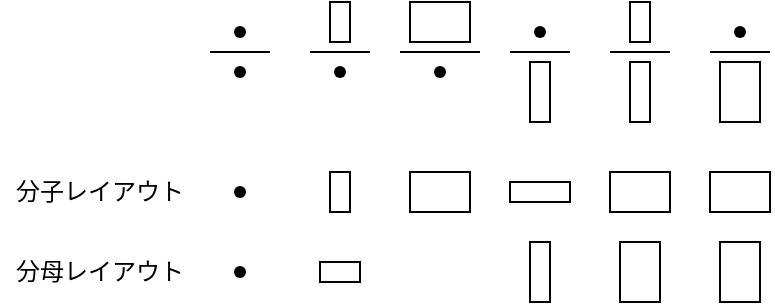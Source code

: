 <mxfile version="21.6.5" type="device">
  <diagram name="ページ1" id="DgdRawJ_pFXbL9cYIUQ6">
    <mxGraphModel dx="830" dy="464" grid="1" gridSize="5" guides="1" tooltips="1" connect="1" arrows="1" fold="1" page="1" pageScale="1" pageWidth="600" pageHeight="600" math="0" shadow="0">
      <root>
        <mxCell id="0" />
        <mxCell id="1" parent="0" />
        <mxCell id="YAX1VRSou8yC6bTVx7NF-1" value="" style="shape=waypoint;sketch=0;fillStyle=solid;size=6;pointerEvents=1;points=[];fillColor=none;resizable=0;rotatable=0;perimeter=centerPerimeter;snapToPoint=1;" vertex="1" parent="1">
          <mxGeometry x="160" y="80" width="20" height="20" as="geometry" />
        </mxCell>
        <mxCell id="YAX1VRSou8yC6bTVx7NF-2" value="" style="endArrow=none;html=1;rounded=0;" edge="1" parent="1">
          <mxGeometry width="50" height="50" relative="1" as="geometry">
            <mxPoint x="155" y="100" as="sourcePoint" />
            <mxPoint x="185" y="100" as="targetPoint" />
          </mxGeometry>
        </mxCell>
        <mxCell id="YAX1VRSou8yC6bTVx7NF-3" value="" style="shape=waypoint;sketch=0;fillStyle=solid;size=6;pointerEvents=1;points=[];fillColor=none;resizable=0;rotatable=0;perimeter=centerPerimeter;snapToPoint=1;" vertex="1" parent="1">
          <mxGeometry x="160" y="100" width="20" height="20" as="geometry" />
        </mxCell>
        <mxCell id="YAX1VRSou8yC6bTVx7NF-4" value="分子レイアウト" style="text;html=1;strokeColor=none;fillColor=none;align=center;verticalAlign=middle;whiteSpace=wrap;rounded=0;" vertex="1" parent="1">
          <mxGeometry x="50" y="160" width="100" height="20" as="geometry" />
        </mxCell>
        <mxCell id="YAX1VRSou8yC6bTVx7NF-5" value="分母レイアウト" style="text;html=1;strokeColor=none;fillColor=none;align=center;verticalAlign=middle;whiteSpace=wrap;rounded=0;" vertex="1" parent="1">
          <mxGeometry x="50" y="200" width="100" height="20" as="geometry" />
        </mxCell>
        <mxCell id="YAX1VRSou8yC6bTVx7NF-7" value="" style="endArrow=none;html=1;rounded=0;" edge="1" parent="1">
          <mxGeometry width="50" height="50" relative="1" as="geometry">
            <mxPoint x="205" y="100" as="sourcePoint" />
            <mxPoint x="235" y="100" as="targetPoint" />
          </mxGeometry>
        </mxCell>
        <mxCell id="YAX1VRSou8yC6bTVx7NF-8" value="" style="shape=waypoint;sketch=0;fillStyle=solid;size=6;pointerEvents=1;points=[];fillColor=none;resizable=0;rotatable=0;perimeter=centerPerimeter;snapToPoint=1;" vertex="1" parent="1">
          <mxGeometry x="210" y="100" width="20" height="20" as="geometry" />
        </mxCell>
        <mxCell id="YAX1VRSou8yC6bTVx7NF-9" value="" style="rounded=0;whiteSpace=wrap;html=1;" vertex="1" parent="1">
          <mxGeometry x="215" y="75" width="10" height="20" as="geometry" />
        </mxCell>
        <mxCell id="YAX1VRSou8yC6bTVx7NF-10" value="" style="endArrow=none;html=1;rounded=0;" edge="1" parent="1">
          <mxGeometry width="50" height="50" relative="1" as="geometry">
            <mxPoint x="250" y="100" as="sourcePoint" />
            <mxPoint x="290" y="100" as="targetPoint" />
          </mxGeometry>
        </mxCell>
        <mxCell id="YAX1VRSou8yC6bTVx7NF-11" value="" style="shape=waypoint;sketch=0;fillStyle=solid;size=6;pointerEvents=1;points=[];fillColor=none;resizable=0;rotatable=0;perimeter=centerPerimeter;snapToPoint=1;" vertex="1" parent="1">
          <mxGeometry x="260" y="100" width="20" height="20" as="geometry" />
        </mxCell>
        <mxCell id="YAX1VRSou8yC6bTVx7NF-12" value="" style="rounded=0;whiteSpace=wrap;html=1;" vertex="1" parent="1">
          <mxGeometry x="255" y="75" width="30" height="20" as="geometry" />
        </mxCell>
        <mxCell id="YAX1VRSou8yC6bTVx7NF-13" value="" style="endArrow=none;html=1;rounded=0;" edge="1" parent="1">
          <mxGeometry width="50" height="50" relative="1" as="geometry">
            <mxPoint x="305" y="100" as="sourcePoint" />
            <mxPoint x="335" y="100" as="targetPoint" />
          </mxGeometry>
        </mxCell>
        <mxCell id="YAX1VRSou8yC6bTVx7NF-14" value="" style="shape=waypoint;sketch=0;fillStyle=solid;size=6;pointerEvents=1;points=[];fillColor=none;resizable=0;rotatable=0;perimeter=centerPerimeter;snapToPoint=1;" vertex="1" parent="1">
          <mxGeometry x="310" y="80" width="20" height="20" as="geometry" />
        </mxCell>
        <mxCell id="YAX1VRSou8yC6bTVx7NF-15" value="" style="rounded=0;whiteSpace=wrap;html=1;" vertex="1" parent="1">
          <mxGeometry x="315" y="105" width="10" height="30" as="geometry" />
        </mxCell>
        <mxCell id="YAX1VRSou8yC6bTVx7NF-16" value="" style="endArrow=none;html=1;rounded=0;" edge="1" parent="1">
          <mxGeometry width="50" height="50" relative="1" as="geometry">
            <mxPoint x="355" y="100" as="sourcePoint" />
            <mxPoint x="385" y="100" as="targetPoint" />
          </mxGeometry>
        </mxCell>
        <mxCell id="YAX1VRSou8yC6bTVx7NF-18" value="" style="rounded=0;whiteSpace=wrap;html=1;" vertex="1" parent="1">
          <mxGeometry x="365" y="105" width="10" height="30" as="geometry" />
        </mxCell>
        <mxCell id="YAX1VRSou8yC6bTVx7NF-19" value="" style="rounded=0;whiteSpace=wrap;html=1;" vertex="1" parent="1">
          <mxGeometry x="365" y="75" width="10" height="20" as="geometry" />
        </mxCell>
        <mxCell id="YAX1VRSou8yC6bTVx7NF-20" value="" style="endArrow=none;html=1;rounded=0;" edge="1" parent="1">
          <mxGeometry width="50" height="50" relative="1" as="geometry">
            <mxPoint x="405" y="100" as="sourcePoint" />
            <mxPoint x="435" y="100" as="targetPoint" />
          </mxGeometry>
        </mxCell>
        <mxCell id="YAX1VRSou8yC6bTVx7NF-22" value="" style="rounded=0;whiteSpace=wrap;html=1;" vertex="1" parent="1">
          <mxGeometry x="410" y="105" width="20" height="30" as="geometry" />
        </mxCell>
        <mxCell id="YAX1VRSou8yC6bTVx7NF-25" value="" style="shape=waypoint;sketch=0;fillStyle=solid;size=6;pointerEvents=1;points=[];fillColor=none;resizable=0;rotatable=0;perimeter=centerPerimeter;snapToPoint=1;" vertex="1" parent="1">
          <mxGeometry x="160" y="160" width="20" height="20" as="geometry" />
        </mxCell>
        <mxCell id="YAX1VRSou8yC6bTVx7NF-26" value="" style="rounded=0;whiteSpace=wrap;html=1;" vertex="1" parent="1">
          <mxGeometry x="215" y="160" width="10" height="20" as="geometry" />
        </mxCell>
        <mxCell id="YAX1VRSou8yC6bTVx7NF-27" value="" style="rounded=0;whiteSpace=wrap;html=1;" vertex="1" parent="1">
          <mxGeometry x="255" y="160" width="30" height="20" as="geometry" />
        </mxCell>
        <mxCell id="YAX1VRSou8yC6bTVx7NF-28" value="" style="rounded=0;whiteSpace=wrap;html=1;" vertex="1" parent="1">
          <mxGeometry x="305" y="165" width="30" height="10" as="geometry" />
        </mxCell>
        <mxCell id="YAX1VRSou8yC6bTVx7NF-29" value="" style="rounded=0;whiteSpace=wrap;html=1;" vertex="1" parent="1">
          <mxGeometry x="355" y="160" width="30" height="20" as="geometry" />
        </mxCell>
        <mxCell id="YAX1VRSou8yC6bTVx7NF-30" value="" style="shape=waypoint;sketch=0;fillStyle=solid;size=6;pointerEvents=1;points=[];fillColor=none;resizable=0;rotatable=0;perimeter=centerPerimeter;snapToPoint=1;" vertex="1" parent="1">
          <mxGeometry x="410" y="80" width="20" height="20" as="geometry" />
        </mxCell>
        <mxCell id="YAX1VRSou8yC6bTVx7NF-31" value="" style="rounded=0;whiteSpace=wrap;html=1;" vertex="1" parent="1">
          <mxGeometry x="405" y="160" width="30" height="20" as="geometry" />
        </mxCell>
        <mxCell id="YAX1VRSou8yC6bTVx7NF-32" value="" style="shape=waypoint;sketch=0;fillStyle=solid;size=6;pointerEvents=1;points=[];fillColor=none;resizable=0;rotatable=0;perimeter=centerPerimeter;snapToPoint=1;" vertex="1" parent="1">
          <mxGeometry x="160" y="200" width="20" height="20" as="geometry" />
        </mxCell>
        <mxCell id="YAX1VRSou8yC6bTVx7NF-33" value="" style="rounded=0;whiteSpace=wrap;html=1;" vertex="1" parent="1">
          <mxGeometry x="210" y="205" width="20" height="10" as="geometry" />
        </mxCell>
        <mxCell id="YAX1VRSou8yC6bTVx7NF-35" value="" style="rounded=0;whiteSpace=wrap;html=1;" vertex="1" parent="1">
          <mxGeometry x="315" y="195" width="10" height="30" as="geometry" />
        </mxCell>
        <mxCell id="YAX1VRSou8yC6bTVx7NF-36" value="" style="rounded=0;whiteSpace=wrap;html=1;" vertex="1" parent="1">
          <mxGeometry x="360" y="195" width="20" height="30" as="geometry" />
        </mxCell>
        <mxCell id="YAX1VRSou8yC6bTVx7NF-37" value="" style="rounded=0;whiteSpace=wrap;html=1;" vertex="1" parent="1">
          <mxGeometry x="410" y="195" width="20" height="30" as="geometry" />
        </mxCell>
      </root>
    </mxGraphModel>
  </diagram>
</mxfile>
